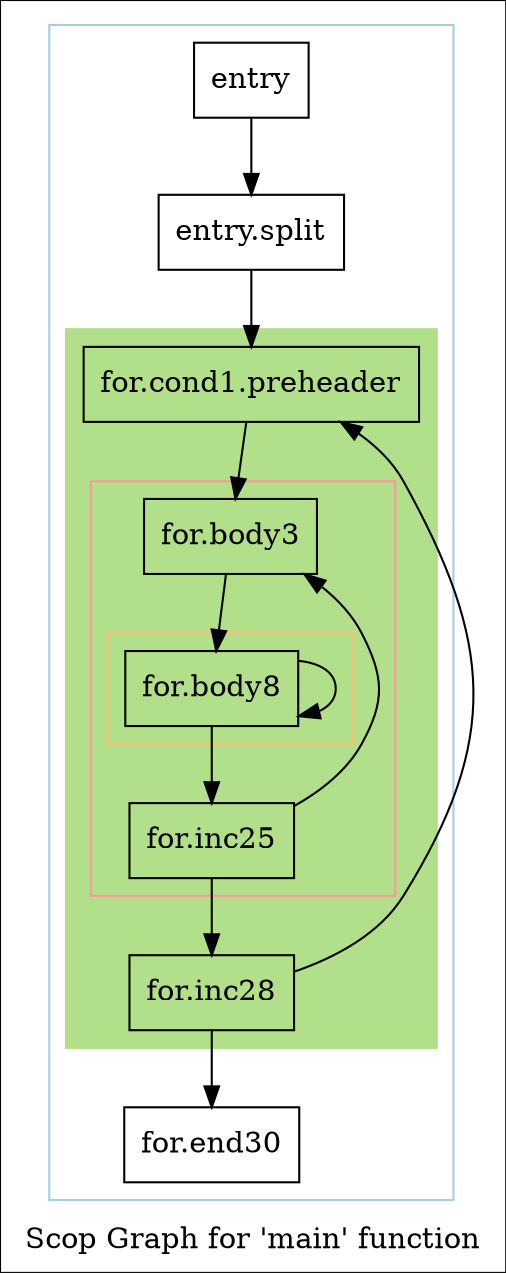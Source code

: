 digraph "Scop Graph for 'main' function" {
	label="Scop Graph for 'main' function";

	Node0x52a7470 [shape=record,label="{entry}"];
	Node0x52a7470 -> Node0x52a8570;
	Node0x52a8570 [shape=record,label="{entry.split}"];
	Node0x52a8570 -> Node0x52a79e0;
	Node0x52a79e0 [shape=record,label="{for.cond1.preheader}"];
	Node0x52a79e0 -> Node0x52a7dc0;
	Node0x52a7dc0 [shape=record,label="{for.body3}"];
	Node0x52a7dc0 -> Node0x52a7de0;
	Node0x52a7de0 [shape=record,label="{for.body8}"];
	Node0x52a7de0 -> Node0x52a7de0[constraint=false];
	Node0x52a7de0 -> Node0x52a7e00;
	Node0x52a7e00 [shape=record,label="{for.inc25}"];
	Node0x52a7e00 -> Node0x52a7dc0[constraint=false];
	Node0x52a7e00 -> Node0x52ae290;
	Node0x52ae290 [shape=record,label="{for.inc28}"];
	Node0x52ae290 -> Node0x52a79e0[constraint=false];
	Node0x52ae290 -> Node0x52ae330;
	Node0x52ae330 [shape=record,label="{for.end30}"];
	colorscheme = "paired12"
        subgraph cluster_0x52a92e0 {
          label = "";
          style = solid;
          color = 1
          subgraph cluster_0x529b0c0 {
            label = "";
            style = filled;
            color = 3            subgraph cluster_0x52a9360 {
              label = "";
              style = solid;
              color = 5
              subgraph cluster_0x529b040 {
                label = "";
                style = solid;
                color = 7
                Node0x52a7de0;
              }
              Node0x52a7dc0;
              Node0x52a7e00;
            }
            Node0x52a79e0;
            Node0x52ae290;
          }
          Node0x52a7470;
          Node0x52a8570;
          Node0x52ae330;
        }
}
